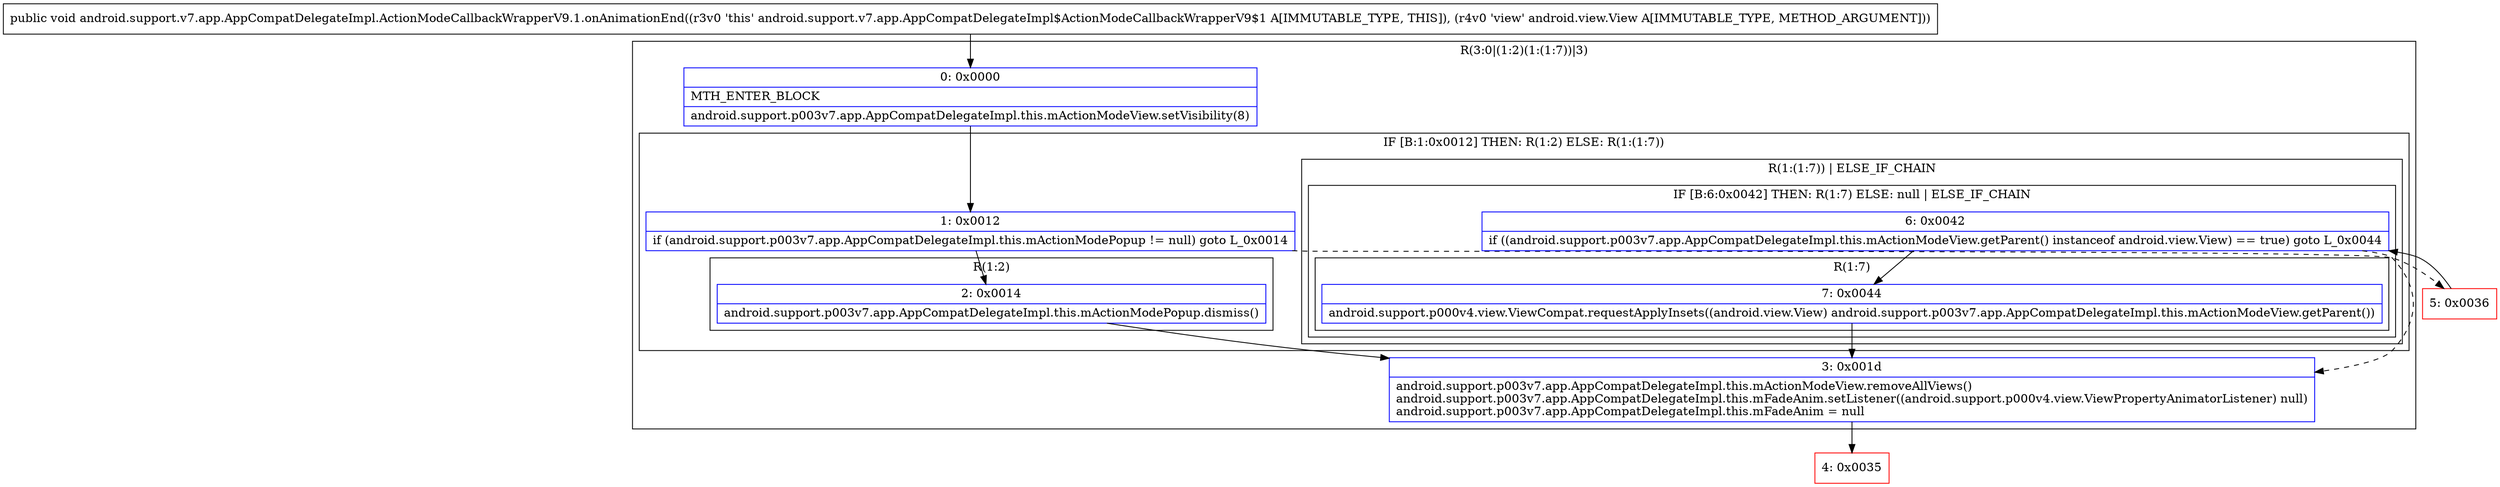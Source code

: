 digraph "CFG forandroid.support.v7.app.AppCompatDelegateImpl.ActionModeCallbackWrapperV9.1.onAnimationEnd(Landroid\/view\/View;)V" {
subgraph cluster_Region_291973212 {
label = "R(3:0|(1:2)(1:(1:7))|3)";
node [shape=record,color=blue];
Node_0 [shape=record,label="{0\:\ 0x0000|MTH_ENTER_BLOCK\l|android.support.p003v7.app.AppCompatDelegateImpl.this.mActionModeView.setVisibility(8)\l}"];
subgraph cluster_IfRegion_1668443340 {
label = "IF [B:1:0x0012] THEN: R(1:2) ELSE: R(1:(1:7))";
node [shape=record,color=blue];
Node_1 [shape=record,label="{1\:\ 0x0012|if (android.support.p003v7.app.AppCompatDelegateImpl.this.mActionModePopup != null) goto L_0x0014\l}"];
subgraph cluster_Region_1432521134 {
label = "R(1:2)";
node [shape=record,color=blue];
Node_2 [shape=record,label="{2\:\ 0x0014|android.support.p003v7.app.AppCompatDelegateImpl.this.mActionModePopup.dismiss()\l}"];
}
subgraph cluster_Region_1075640315 {
label = "R(1:(1:7)) | ELSE_IF_CHAIN\l";
node [shape=record,color=blue];
subgraph cluster_IfRegion_1745945196 {
label = "IF [B:6:0x0042] THEN: R(1:7) ELSE: null | ELSE_IF_CHAIN\l";
node [shape=record,color=blue];
Node_6 [shape=record,label="{6\:\ 0x0042|if ((android.support.p003v7.app.AppCompatDelegateImpl.this.mActionModeView.getParent() instanceof android.view.View) == true) goto L_0x0044\l}"];
subgraph cluster_Region_410322862 {
label = "R(1:7)";
node [shape=record,color=blue];
Node_7 [shape=record,label="{7\:\ 0x0044|android.support.p000v4.view.ViewCompat.requestApplyInsets((android.view.View) android.support.p003v7.app.AppCompatDelegateImpl.this.mActionModeView.getParent())\l}"];
}
}
}
}
Node_3 [shape=record,label="{3\:\ 0x001d|android.support.p003v7.app.AppCompatDelegateImpl.this.mActionModeView.removeAllViews()\landroid.support.p003v7.app.AppCompatDelegateImpl.this.mFadeAnim.setListener((android.support.p000v4.view.ViewPropertyAnimatorListener) null)\landroid.support.p003v7.app.AppCompatDelegateImpl.this.mFadeAnim = null\l}"];
}
Node_4 [shape=record,color=red,label="{4\:\ 0x0035}"];
Node_5 [shape=record,color=red,label="{5\:\ 0x0036}"];
MethodNode[shape=record,label="{public void android.support.v7.app.AppCompatDelegateImpl.ActionModeCallbackWrapperV9.1.onAnimationEnd((r3v0 'this' android.support.v7.app.AppCompatDelegateImpl$ActionModeCallbackWrapperV9$1 A[IMMUTABLE_TYPE, THIS]), (r4v0 'view' android.view.View A[IMMUTABLE_TYPE, METHOD_ARGUMENT])) }"];
MethodNode -> Node_0;
Node_0 -> Node_1;
Node_1 -> Node_2;
Node_1 -> Node_5[style=dashed];
Node_2 -> Node_3;
Node_6 -> Node_3[style=dashed];
Node_6 -> Node_7;
Node_7 -> Node_3;
Node_3 -> Node_4;
Node_5 -> Node_6;
}

